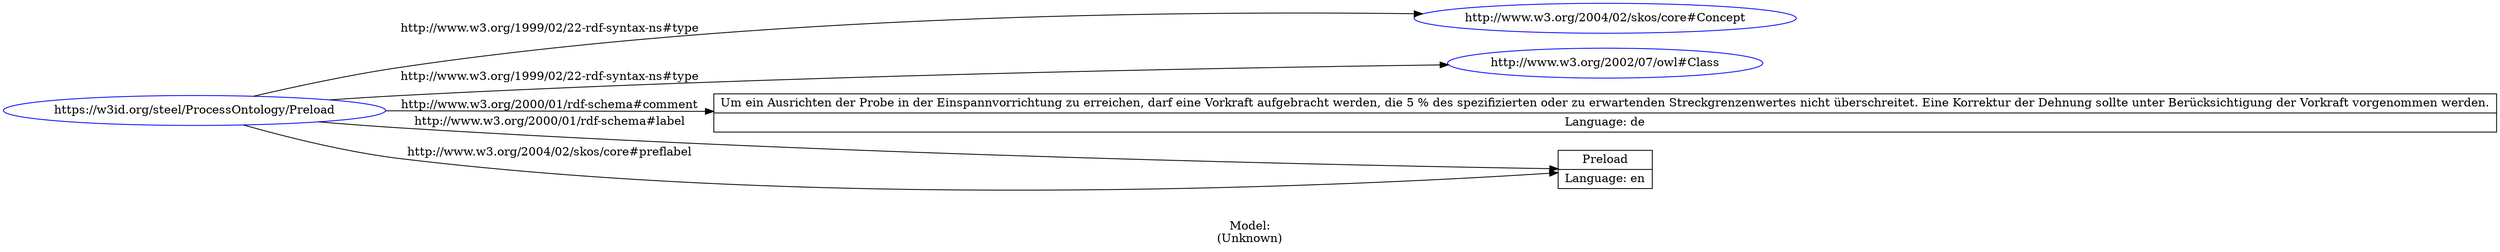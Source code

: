digraph {
	rankdir = LR;
	charset="utf-8";

	"Rhttps://w3id.org/steel/ProcessOntology/Preload" -> "Rhttp://www.w3.org/2004/02/skos/core#Concept" [ label="http://www.w3.org/1999/02/22-rdf-syntax-ns#type" ];
	"Rhttps://w3id.org/steel/ProcessOntology/Preload" -> "Rhttp://www.w3.org/2002/07/owl#Class" [ label="http://www.w3.org/1999/02/22-rdf-syntax-ns#type" ];
	"Rhttps://w3id.org/steel/ProcessOntology/Preload" -> "LUm ein Ausrichten der Probe in der Einspannvorrichtung zu erreichen, darf eine Vorkraft aufgebracht werden, die 5 % des spezifizierten oder zu erwartenden Streckgrenzenwertes nicht überschreitet. Eine Korrektur der Dehnung sollte unter Berücksichtigung der Vorkraft vorgenommen werden.|Language: de" [ label="http://www.w3.org/2000/01/rdf-schema#comment" ];
	"Rhttps://w3id.org/steel/ProcessOntology/Preload" -> "LPreload|Language: en" [ label="http://www.w3.org/2000/01/rdf-schema#label" ];
	"Rhttps://w3id.org/steel/ProcessOntology/Preload" -> "LPreload|Language: en" [ label="http://www.w3.org/2004/02/skos/core#preflabel" ];

	// Resources
	"Rhttps://w3id.org/steel/ProcessOntology/Preload" [ label="https://w3id.org/steel/ProcessOntology/Preload", shape = ellipse, color = blue ];
	"Rhttp://www.w3.org/2004/02/skos/core#Concept" [ label="http://www.w3.org/2004/02/skos/core#Concept", shape = ellipse, color = blue ];
	"Rhttp://www.w3.org/2002/07/owl#Class" [ label="http://www.w3.org/2002/07/owl#Class", shape = ellipse, color = blue ];

	// Anonymous nodes

	// Literals
	"LUm ein Ausrichten der Probe in der Einspannvorrichtung zu erreichen, darf eine Vorkraft aufgebracht werden, die 5 % des spezifizierten oder zu erwartenden Streckgrenzenwertes nicht überschreitet. Eine Korrektur der Dehnung sollte unter Berücksichtigung der Vorkraft vorgenommen werden.|Language: de" [ label="Um ein Ausrichten der Probe in der Einspannvorrichtung zu erreichen, darf eine Vorkraft aufgebracht werden, die 5 % des spezifizierten oder zu erwartenden Streckgrenzenwertes nicht überschreitet. Eine Korrektur der Dehnung sollte unter Berücksichtigung der Vorkraft vorgenommen werden.|Language: de", shape = record ];
	"LPreload|Language: en" [ label="Preload|Language: en", shape = record ];

	label="\n\nModel:\n(Unknown)";
}
